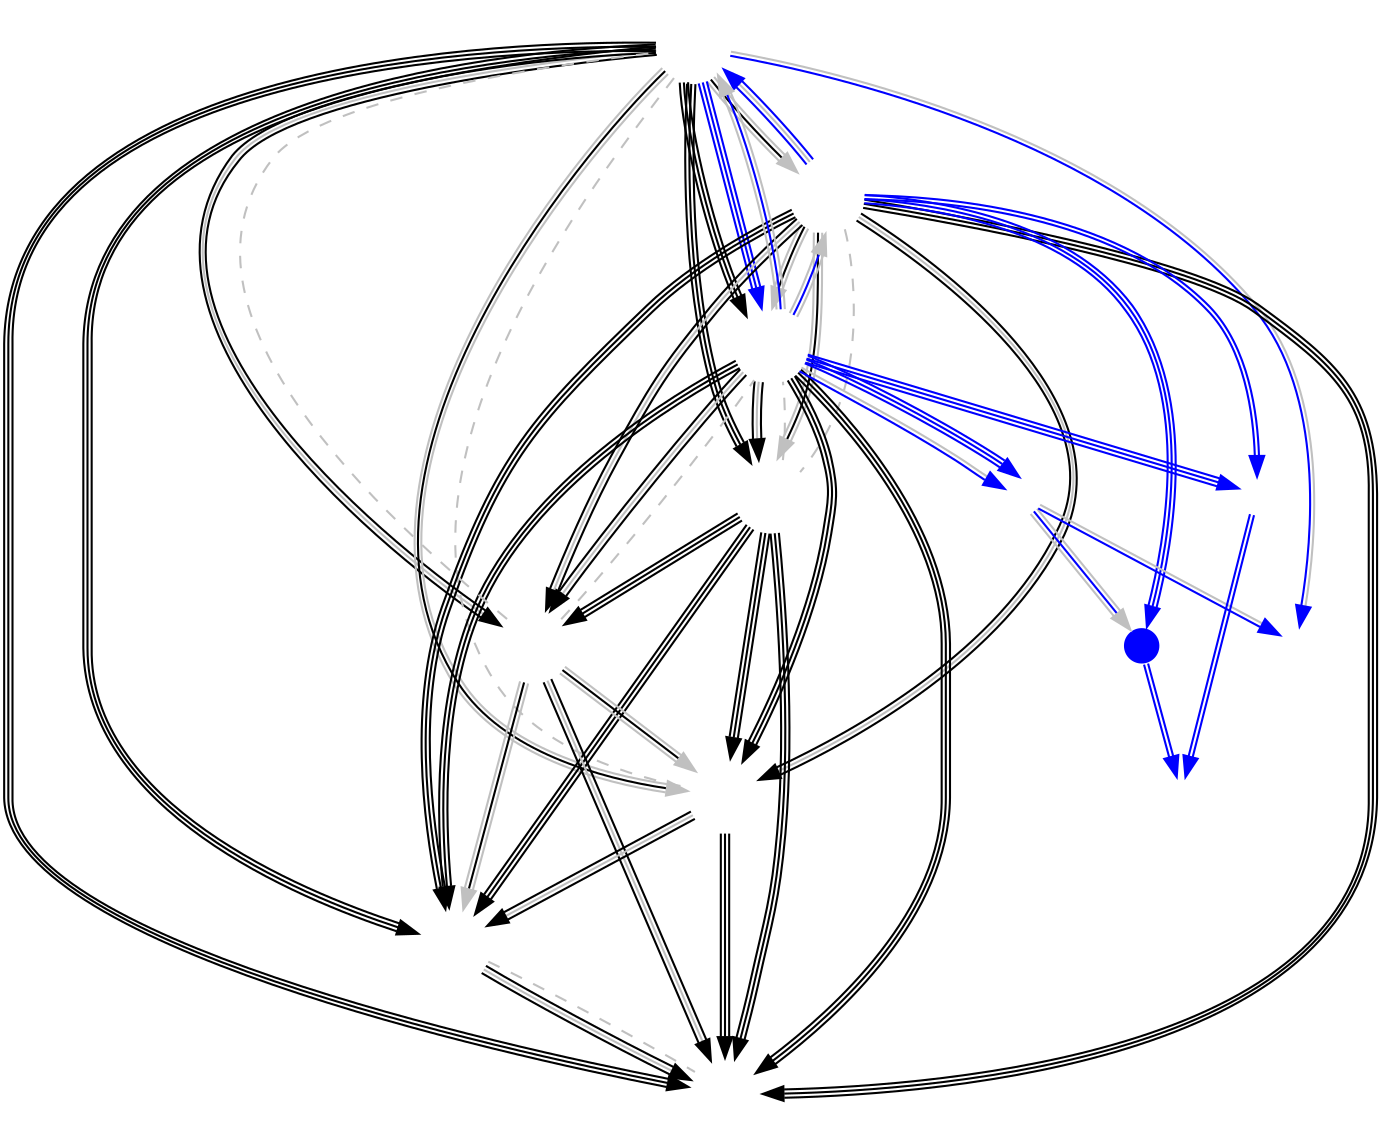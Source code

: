 digraph EU {
	node [shape=circle fixedsize=true width=.5 label="" color="white" margin=0.5];
	imagepath="logos/";
	MSF	[image="misfits.png"];
	FNC	[image="fnatic.png"];
	DIG	[image="dignitas.png"];
	EXP	[image="expert.png"];
	PD	[image="playing-ducks.png"];
	BEG	[image="begenius.png"];
	SNG	[image="team-synergy.png"];
	TRC	[image="tricked.png"];

	/* Week 1 */
	MSF	->	DIG		[ color="black:black:black" ]
	EXP	->	PD		[ color="black:black:black" ]
	SNG	->	BEG		[ color="black:gray:black" ]
	FNC	->	TRC		[ color="black:gray:black" ]
	EXP	->	TRC		[ color="black:black:black" ]
	MSF	->	FNC		[ color="gray:black:gray" ]

	/* Week 2 */
	DIG	->	SNG		[ color="black:black:black" ]
	PD	->	BEG		[ color="black:gray:black" ]
	DIG	->	TRC		[ color="black:black:black" ]
	MSF	->	PD		[ color="black:gray:black" ]
	FNC	->	SNG		[ color="black:black:black" ]
	EXP	->	BEG		[ color="black:black:black" ]

	/* Week 3 */
	PD	->	TRC		[ color="gray:black:gray" ]
	FNC	->	BEG		[ color="black:black:black" ]
	MSF	->	SNG		[ color="black:black:black" ]
	DIG	->	EXP		[ color="black:gray:black" ]
	FNC	->	EXP		[ color="gray:black:gray" ]
	TRC	->	SNG		[ color="black:gray:black" ]

	/* Week 4 */
	DIG	->	PD		[ color="black:gray:black" ]
	MSF	->	BEG		[ color="black:black:black" ]
	TRC	->	BEG		[ color="black:black:black" ]
	MSF	->	EXP		[ color="black:black:black" ]
	FNC	->	DIG		[ color="gray:black:gray" ]
	PD	->	SNG		[ color="gray:black:gray" ]

	/* Week 5 */
	FNC	->	PD		[ color="black:gray:black" ]
	MSF	->	TRC		[ color="gray:black:gray" ]
	DIG	->	BEG		[ color="black:black:black" ]
	EXP	->	SNG		[ color="black:black:black" ]



	/*** Western Clash ***/
	node [ width="0.25" ]
	T8	[image="team-8.png"];
	TS	[image="tempo-storm.png" style=filled fillcolor=blue];
	GFE	[image="gale-force-esports.png"];
	NOM	[image="nomia.png"]
	INF	[image="infamous.png"]

	/* Upper Bracket: Round 1 */
	MSF	->	NOM	[ color="blue:gray" ]
	DIG	->	T8	[ color="blue:gray" ]
	TS	->	INF	[ color="blue:blue" ]
	FNC	->	GFE	[ color="blue:blue" ]

	/* Lower Bracket: Round 1 */
	T8	->	NOM	[ color="blue:gray" ]
	GFE	->	INF	[ color="blue:blue" ]
	
	/* Upper Bracket: Round 2 */
	MSF	->	DIG	[ color="blue:blue:blue" ]
	FNC	->	TS	[ color="blue:blue:blue" ]

	/* Lower Bracket: Round 2 */
	T8	->	TS	[ color="gray:blue:gray" ]
	DIG	->	GFE	[ color="blue:blue:blue" ]

	/* Upper Bracket: Round 3 */
	FNC	->	MSF	[ color="blue:gray:blue" ]

	/* Lower Bracket: Round 3 */
	DIG	->	T8	[ color="blue:blue:blue" ]

	/* Upper Bracket: Round 4 */
	DIG	->	FNC	[ color="gray:blue:gray" ]

	/* Lower Bracket: Round 4 */
	DIG	->	MSF	[ color="gray:blue:gray" ]


	edge [ color="gray" dir="none" constraint="false" style="dashed"]

	/* Week 6 */
	FNC	->	EXP
	MSF	->	TRC
	SNG	->	BEG
	PD	->	DIG
	PD	->	MSF
	EXP	->	DIG
	
}

